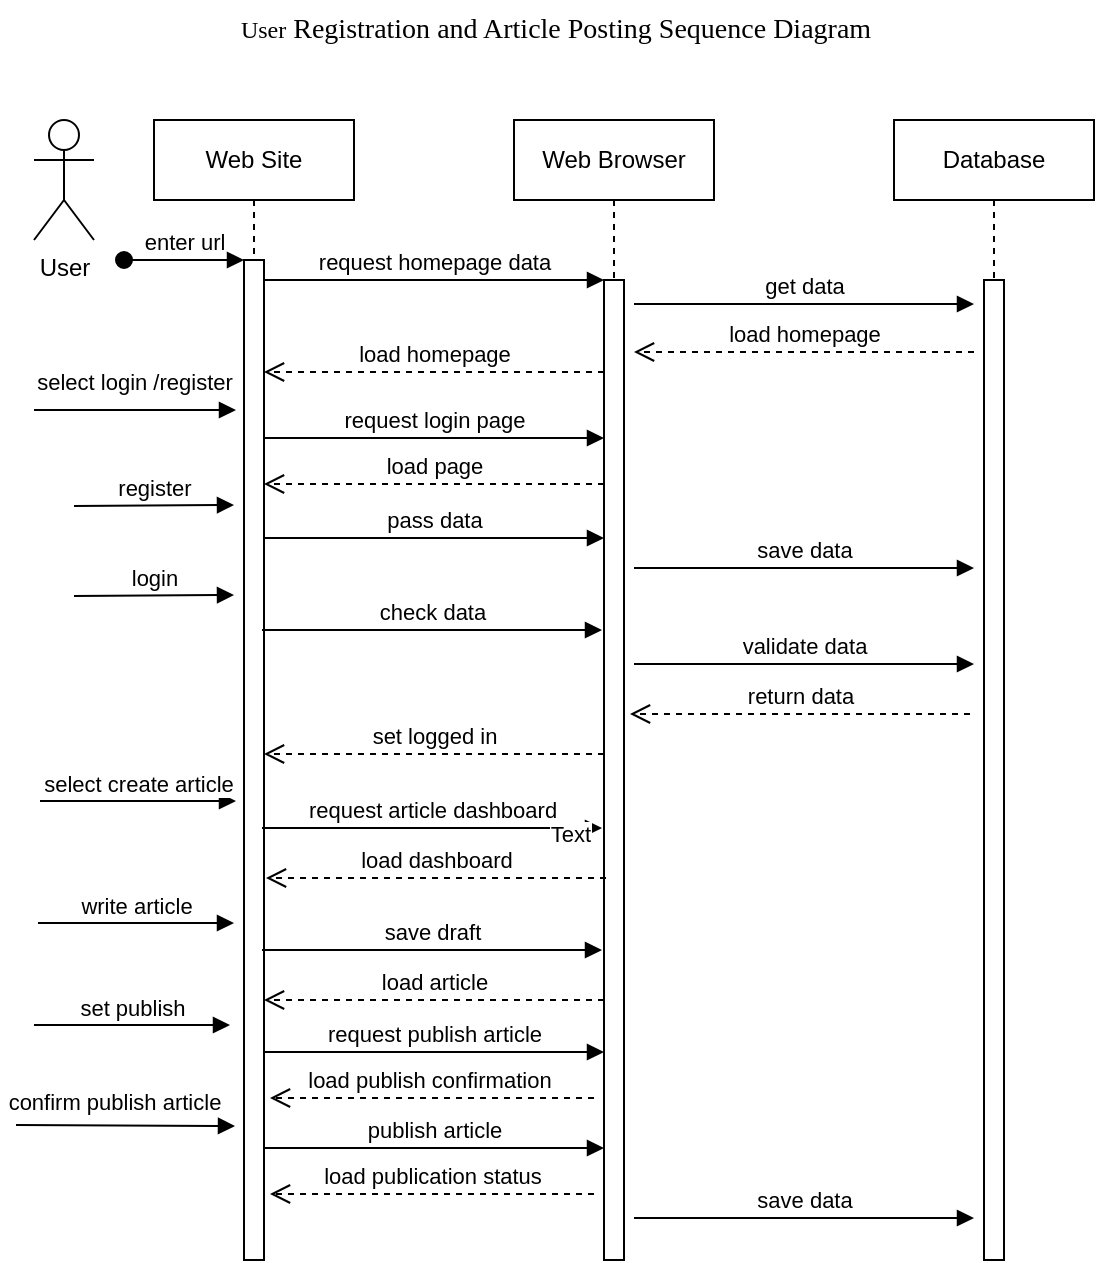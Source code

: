 <mxfile version="21.5.0" type="device">
  <diagram name="Page-1" id="2YBvvXClWsGukQMizWep">
    <mxGraphModel dx="1421" dy="884" grid="1" gridSize="10" guides="1" tooltips="1" connect="1" arrows="1" fold="1" page="1" pageScale="1" pageWidth="850" pageHeight="1100" math="0" shadow="0">
      <root>
        <mxCell id="0" />
        <mxCell id="1" parent="0" />
        <mxCell id="aM9ryv3xv72pqoxQDRHE-1" value="Web Site" style="shape=umlLifeline;perimeter=lifelinePerimeter;whiteSpace=wrap;html=1;container=0;dropTarget=0;collapsible=0;recursiveResize=0;outlineConnect=0;portConstraint=eastwest;newEdgeStyle={&quot;edgeStyle&quot;:&quot;elbowEdgeStyle&quot;,&quot;elbow&quot;:&quot;vertical&quot;,&quot;curved&quot;:0,&quot;rounded&quot;:0};" parent="1" vertex="1">
          <mxGeometry x="224" y="130" width="100" height="570" as="geometry" />
        </mxCell>
        <mxCell id="aM9ryv3xv72pqoxQDRHE-2" value="" style="html=1;points=[];perimeter=orthogonalPerimeter;outlineConnect=0;targetShapes=umlLifeline;portConstraint=eastwest;newEdgeStyle={&quot;edgeStyle&quot;:&quot;elbowEdgeStyle&quot;,&quot;elbow&quot;:&quot;vertical&quot;,&quot;curved&quot;:0,&quot;rounded&quot;:0};" parent="aM9ryv3xv72pqoxQDRHE-1" vertex="1">
          <mxGeometry x="45" y="70" width="10" height="500" as="geometry" />
        </mxCell>
        <mxCell id="aM9ryv3xv72pqoxQDRHE-3" value="enter url" style="html=1;verticalAlign=bottom;startArrow=oval;endArrow=block;startSize=8;edgeStyle=elbowEdgeStyle;elbow=vertical;curved=0;rounded=0;" parent="aM9ryv3xv72pqoxQDRHE-1" target="aM9ryv3xv72pqoxQDRHE-2" edge="1">
          <mxGeometry relative="1" as="geometry">
            <mxPoint x="-15" y="70" as="sourcePoint" />
          </mxGeometry>
        </mxCell>
        <mxCell id="aM9ryv3xv72pqoxQDRHE-5" value="Web Browser" style="shape=umlLifeline;perimeter=lifelinePerimeter;whiteSpace=wrap;html=1;container=0;dropTarget=0;collapsible=0;recursiveResize=0;outlineConnect=0;portConstraint=eastwest;newEdgeStyle={&quot;edgeStyle&quot;:&quot;elbowEdgeStyle&quot;,&quot;elbow&quot;:&quot;vertical&quot;,&quot;curved&quot;:0,&quot;rounded&quot;:0};" parent="1" vertex="1">
          <mxGeometry x="404" y="130" width="100" height="570" as="geometry" />
        </mxCell>
        <mxCell id="aM9ryv3xv72pqoxQDRHE-6" value="" style="html=1;points=[];perimeter=orthogonalPerimeter;outlineConnect=0;targetShapes=umlLifeline;portConstraint=eastwest;newEdgeStyle={&quot;edgeStyle&quot;:&quot;elbowEdgeStyle&quot;,&quot;elbow&quot;:&quot;vertical&quot;,&quot;curved&quot;:0,&quot;rounded&quot;:0};" parent="aM9ryv3xv72pqoxQDRHE-5" vertex="1">
          <mxGeometry x="45" y="80" width="10" height="490" as="geometry" />
        </mxCell>
        <mxCell id="aM9ryv3xv72pqoxQDRHE-7" value="request homepage data" style="html=1;verticalAlign=bottom;endArrow=block;edgeStyle=elbowEdgeStyle;elbow=vertical;curved=0;rounded=0;" parent="1" source="aM9ryv3xv72pqoxQDRHE-2" target="aM9ryv3xv72pqoxQDRHE-6" edge="1">
          <mxGeometry relative="1" as="geometry">
            <mxPoint x="379" y="220" as="sourcePoint" />
            <Array as="points">
              <mxPoint x="364" y="210" />
            </Array>
          </mxGeometry>
        </mxCell>
        <mxCell id="aM9ryv3xv72pqoxQDRHE-8" value="load homepage" style="html=1;verticalAlign=bottom;endArrow=open;dashed=1;endSize=8;edgeStyle=elbowEdgeStyle;elbow=vertical;curved=0;rounded=0;" parent="1" edge="1">
          <mxGeometry relative="1" as="geometry">
            <mxPoint x="279" y="256" as="targetPoint" />
            <Array as="points">
              <mxPoint x="394" y="256" />
              <mxPoint x="374" y="386" />
            </Array>
            <mxPoint x="449" y="256" as="sourcePoint" />
            <mxPoint as="offset" />
          </mxGeometry>
        </mxCell>
        <mxCell id="Gi1QT6MYqmU2EyoZUb-F-1" value="Database" style="shape=umlLifeline;perimeter=lifelinePerimeter;whiteSpace=wrap;html=1;container=0;dropTarget=0;collapsible=0;recursiveResize=0;outlineConnect=0;portConstraint=eastwest;newEdgeStyle={&quot;edgeStyle&quot;:&quot;elbowEdgeStyle&quot;,&quot;elbow&quot;:&quot;vertical&quot;,&quot;curved&quot;:0,&quot;rounded&quot;:0};" vertex="1" parent="1">
          <mxGeometry x="594" y="130" width="100" height="570" as="geometry" />
        </mxCell>
        <mxCell id="Gi1QT6MYqmU2EyoZUb-F-2" value="" style="html=1;points=[];perimeter=orthogonalPerimeter;outlineConnect=0;targetShapes=umlLifeline;portConstraint=eastwest;newEdgeStyle={&quot;edgeStyle&quot;:&quot;elbowEdgeStyle&quot;,&quot;elbow&quot;:&quot;vertical&quot;,&quot;curved&quot;:0,&quot;rounded&quot;:0};" vertex="1" parent="Gi1QT6MYqmU2EyoZUb-F-1">
          <mxGeometry x="45" y="80" width="10" height="490" as="geometry" />
        </mxCell>
        <mxCell id="Gi1QT6MYqmU2EyoZUb-F-3" value="load homepage" style="html=1;verticalAlign=bottom;endArrow=open;dashed=1;endSize=8;edgeStyle=elbowEdgeStyle;elbow=vertical;curved=0;rounded=0;" edge="1" parent="1">
          <mxGeometry relative="1" as="geometry">
            <mxPoint x="464" y="246" as="targetPoint" />
            <Array as="points">
              <mxPoint x="579" y="246" />
              <mxPoint x="559" y="376" />
            </Array>
            <mxPoint x="634" y="246" as="sourcePoint" />
            <mxPoint as="offset" />
          </mxGeometry>
        </mxCell>
        <mxCell id="Gi1QT6MYqmU2EyoZUb-F-4" value="get data" style="html=1;verticalAlign=bottom;endArrow=block;edgeStyle=elbowEdgeStyle;elbow=vertical;curved=0;rounded=0;" edge="1" parent="1">
          <mxGeometry relative="1" as="geometry">
            <mxPoint x="464" y="222" as="sourcePoint" />
            <Array as="points">
              <mxPoint x="549" y="222" />
            </Array>
            <mxPoint x="634" y="222" as="targetPoint" />
          </mxGeometry>
        </mxCell>
        <mxCell id="Gi1QT6MYqmU2EyoZUb-F-5" value="select login /register" style="html=1;verticalAlign=bottom;endArrow=block;edgeStyle=elbowEdgeStyle;elbow=vertical;curved=0;rounded=0;" edge="1" parent="1">
          <mxGeometry x="-0.015" y="5" relative="1" as="geometry">
            <mxPoint x="164" y="275" as="sourcePoint" />
            <Array as="points" />
            <mxPoint x="265" y="274.5" as="targetPoint" />
            <mxPoint as="offset" />
          </mxGeometry>
        </mxCell>
        <mxCell id="Gi1QT6MYqmU2EyoZUb-F-6" value="request login page" style="html=1;verticalAlign=bottom;endArrow=block;edgeStyle=elbowEdgeStyle;elbow=vertical;curved=0;rounded=0;" edge="1" parent="1">
          <mxGeometry relative="1" as="geometry">
            <mxPoint x="279" y="289" as="sourcePoint" />
            <Array as="points">
              <mxPoint x="364" y="289" />
            </Array>
            <mxPoint x="449" y="289" as="targetPoint" />
          </mxGeometry>
        </mxCell>
        <mxCell id="Gi1QT6MYqmU2EyoZUb-F-7" value="load page" style="html=1;verticalAlign=bottom;endArrow=open;dashed=1;endSize=8;edgeStyle=elbowEdgeStyle;elbow=vertical;curved=0;rounded=0;" edge="1" parent="1">
          <mxGeometry relative="1" as="geometry">
            <mxPoint x="279" y="312" as="targetPoint" />
            <Array as="points">
              <mxPoint x="394" y="312" />
              <mxPoint x="374" y="442" />
            </Array>
            <mxPoint x="449" y="312" as="sourcePoint" />
            <mxPoint as="offset" />
          </mxGeometry>
        </mxCell>
        <mxCell id="Gi1QT6MYqmU2EyoZUb-F-8" value="register" style="html=1;verticalAlign=bottom;endArrow=block;edgeStyle=elbowEdgeStyle;elbow=vertical;curved=0;rounded=0;" edge="1" parent="1">
          <mxGeometry relative="1" as="geometry">
            <mxPoint x="184" y="323" as="sourcePoint" />
            <Array as="points">
              <mxPoint x="179" y="322.5" />
            </Array>
            <mxPoint x="264" y="322.5" as="targetPoint" />
          </mxGeometry>
        </mxCell>
        <mxCell id="Gi1QT6MYqmU2EyoZUb-F-9" value="pass data" style="html=1;verticalAlign=bottom;endArrow=block;edgeStyle=elbowEdgeStyle;elbow=vertical;curved=0;rounded=0;" edge="1" parent="1">
          <mxGeometry relative="1" as="geometry">
            <mxPoint x="279" y="339" as="sourcePoint" />
            <Array as="points">
              <mxPoint x="364" y="339" />
            </Array>
            <mxPoint x="449" y="339" as="targetPoint" />
          </mxGeometry>
        </mxCell>
        <mxCell id="Gi1QT6MYqmU2EyoZUb-F-10" value="save data" style="html=1;verticalAlign=bottom;endArrow=block;edgeStyle=elbowEdgeStyle;elbow=vertical;curved=0;rounded=0;" edge="1" parent="1">
          <mxGeometry relative="1" as="geometry">
            <mxPoint x="464" y="354" as="sourcePoint" />
            <Array as="points">
              <mxPoint x="549" y="354" />
            </Array>
            <mxPoint x="634" y="354" as="targetPoint" />
          </mxGeometry>
        </mxCell>
        <mxCell id="Gi1QT6MYqmU2EyoZUb-F-11" value="login" style="html=1;verticalAlign=bottom;endArrow=block;edgeStyle=elbowEdgeStyle;elbow=vertical;curved=0;rounded=0;" edge="1" parent="1">
          <mxGeometry relative="1" as="geometry">
            <mxPoint x="184" y="368" as="sourcePoint" />
            <Array as="points">
              <mxPoint x="179" y="367.5" />
            </Array>
            <mxPoint x="264" y="367.5" as="targetPoint" />
          </mxGeometry>
        </mxCell>
        <mxCell id="Gi1QT6MYqmU2EyoZUb-F-12" value="check data" style="html=1;verticalAlign=bottom;endArrow=block;edgeStyle=elbowEdgeStyle;elbow=vertical;curved=0;rounded=0;" edge="1" parent="1">
          <mxGeometry relative="1" as="geometry">
            <mxPoint x="278" y="385" as="sourcePoint" />
            <Array as="points">
              <mxPoint x="363" y="385" />
            </Array>
            <mxPoint x="448" y="385" as="targetPoint" />
          </mxGeometry>
        </mxCell>
        <mxCell id="Gi1QT6MYqmU2EyoZUb-F-14" value="validate data" style="html=1;verticalAlign=bottom;endArrow=block;edgeStyle=elbowEdgeStyle;elbow=vertical;curved=0;rounded=0;" edge="1" parent="1">
          <mxGeometry relative="1" as="geometry">
            <mxPoint x="464" y="402" as="sourcePoint" />
            <Array as="points">
              <mxPoint x="549" y="402" />
            </Array>
            <mxPoint x="634" y="402" as="targetPoint" />
          </mxGeometry>
        </mxCell>
        <mxCell id="Gi1QT6MYqmU2EyoZUb-F-15" value="return data" style="html=1;verticalAlign=bottom;endArrow=open;dashed=1;endSize=8;edgeStyle=elbowEdgeStyle;elbow=vertical;curved=0;rounded=0;" edge="1" parent="1">
          <mxGeometry relative="1" as="geometry">
            <mxPoint x="462" y="427" as="targetPoint" />
            <Array as="points">
              <mxPoint x="577" y="427" />
              <mxPoint x="557" y="557" />
            </Array>
            <mxPoint x="632" y="427" as="sourcePoint" />
            <mxPoint as="offset" />
          </mxGeometry>
        </mxCell>
        <mxCell id="Gi1QT6MYqmU2EyoZUb-F-16" value="set logged in" style="html=1;verticalAlign=bottom;endArrow=open;dashed=1;endSize=8;edgeStyle=elbowEdgeStyle;elbow=vertical;curved=0;rounded=0;" edge="1" parent="1">
          <mxGeometry relative="1" as="geometry">
            <mxPoint x="279" y="447" as="targetPoint" />
            <Array as="points">
              <mxPoint x="394" y="447" />
              <mxPoint x="374" y="577" />
            </Array>
            <mxPoint x="449" y="447" as="sourcePoint" />
            <mxPoint as="offset" />
          </mxGeometry>
        </mxCell>
        <mxCell id="Gi1QT6MYqmU2EyoZUb-F-19" value="select create article" style="html=1;verticalAlign=bottom;endArrow=block;edgeStyle=elbowEdgeStyle;elbow=vertical;curved=0;rounded=0;" edge="1" parent="1">
          <mxGeometry x="-0.015" relative="1" as="geometry">
            <mxPoint x="167" y="470.5" as="sourcePoint" />
            <Array as="points" />
            <mxPoint x="265" y="470" as="targetPoint" />
            <mxPoint as="offset" />
          </mxGeometry>
        </mxCell>
        <mxCell id="Gi1QT6MYqmU2EyoZUb-F-20" value="request article dashboard" style="html=1;verticalAlign=bottom;endArrow=block;edgeStyle=elbowEdgeStyle;elbow=vertical;curved=0;rounded=0;" edge="1" parent="1">
          <mxGeometry relative="1" as="geometry">
            <mxPoint x="278" y="484" as="sourcePoint" />
            <Array as="points">
              <mxPoint x="363" y="484" />
            </Array>
            <mxPoint x="448" y="484" as="targetPoint" />
          </mxGeometry>
        </mxCell>
        <mxCell id="Gi1QT6MYqmU2EyoZUb-F-36" value="Text" style="edgeLabel;html=1;align=center;verticalAlign=middle;resizable=0;points=[];" vertex="1" connectable="0" parent="Gi1QT6MYqmU2EyoZUb-F-20">
          <mxGeometry x="0.81" y="-3" relative="1" as="geometry">
            <mxPoint as="offset" />
          </mxGeometry>
        </mxCell>
        <mxCell id="Gi1QT6MYqmU2EyoZUb-F-21" value="load dashboard" style="html=1;verticalAlign=bottom;endArrow=open;dashed=1;endSize=8;edgeStyle=elbowEdgeStyle;elbow=vertical;curved=0;rounded=0;" edge="1" parent="1">
          <mxGeometry relative="1" as="geometry">
            <mxPoint x="280" y="509" as="targetPoint" />
            <Array as="points">
              <mxPoint x="395" y="509" />
              <mxPoint x="375" y="639" />
            </Array>
            <mxPoint x="450" y="509" as="sourcePoint" />
            <mxPoint as="offset" />
          </mxGeometry>
        </mxCell>
        <mxCell id="Gi1QT6MYqmU2EyoZUb-F-22" value="write article" style="html=1;verticalAlign=bottom;endArrow=block;edgeStyle=elbowEdgeStyle;elbow=vertical;curved=0;rounded=0;" edge="1" parent="1">
          <mxGeometry x="-0.015" relative="1" as="geometry">
            <mxPoint x="166" y="531.5" as="sourcePoint" />
            <Array as="points" />
            <mxPoint x="264" y="531" as="targetPoint" />
            <mxPoint as="offset" />
          </mxGeometry>
        </mxCell>
        <mxCell id="Gi1QT6MYqmU2EyoZUb-F-23" value="save draft" style="html=1;verticalAlign=bottom;endArrow=block;edgeStyle=elbowEdgeStyle;elbow=vertical;curved=0;rounded=0;" edge="1" parent="1">
          <mxGeometry relative="1" as="geometry">
            <mxPoint x="278" y="545" as="sourcePoint" />
            <Array as="points">
              <mxPoint x="363" y="545" />
            </Array>
            <mxPoint x="448" y="545" as="targetPoint" />
          </mxGeometry>
        </mxCell>
        <mxCell id="Gi1QT6MYqmU2EyoZUb-F-24" value="load article" style="html=1;verticalAlign=bottom;endArrow=open;dashed=1;endSize=8;edgeStyle=elbowEdgeStyle;elbow=vertical;curved=0;rounded=0;" edge="1" parent="1">
          <mxGeometry relative="1" as="geometry">
            <mxPoint x="279" y="570" as="targetPoint" />
            <Array as="points">
              <mxPoint x="394" y="570" />
              <mxPoint x="374" y="700" />
            </Array>
            <mxPoint x="449" y="570" as="sourcePoint" />
            <mxPoint as="offset" />
          </mxGeometry>
        </mxCell>
        <mxCell id="Gi1QT6MYqmU2EyoZUb-F-25" value="set publish" style="html=1;verticalAlign=bottom;endArrow=block;edgeStyle=elbowEdgeStyle;elbow=vertical;curved=0;rounded=0;" edge="1" parent="1">
          <mxGeometry x="-0.015" relative="1" as="geometry">
            <mxPoint x="164" y="582.5" as="sourcePoint" />
            <Array as="points" />
            <mxPoint x="262" y="582" as="targetPoint" />
            <mxPoint as="offset" />
          </mxGeometry>
        </mxCell>
        <mxCell id="Gi1QT6MYqmU2EyoZUb-F-27" value="request publish article" style="html=1;verticalAlign=bottom;endArrow=block;edgeStyle=elbowEdgeStyle;elbow=vertical;curved=0;rounded=0;" edge="1" parent="1">
          <mxGeometry relative="1" as="geometry">
            <mxPoint x="279" y="596" as="sourcePoint" />
            <Array as="points">
              <mxPoint x="364" y="596" />
            </Array>
            <mxPoint x="449" y="596" as="targetPoint" />
          </mxGeometry>
        </mxCell>
        <mxCell id="Gi1QT6MYqmU2EyoZUb-F-28" value="load publish confirmation&amp;nbsp;" style="html=1;verticalAlign=bottom;endArrow=open;dashed=1;endSize=8;edgeStyle=elbowEdgeStyle;elbow=vertical;curved=0;rounded=0;" edge="1" parent="1">
          <mxGeometry relative="1" as="geometry">
            <mxPoint x="282" y="619" as="targetPoint" />
            <Array as="points">
              <mxPoint x="397" y="619" />
              <mxPoint x="377" y="749" />
            </Array>
            <mxPoint x="444" y="619" as="sourcePoint" />
            <mxPoint as="offset" />
          </mxGeometry>
        </mxCell>
        <mxCell id="Gi1QT6MYqmU2EyoZUb-F-29" value="confirm publish article" style="html=1;verticalAlign=bottom;endArrow=block;edgeStyle=elbowEdgeStyle;elbow=vertical;curved=0;rounded=0;" edge="1" parent="1">
          <mxGeometry x="-0.1" y="3" relative="1" as="geometry">
            <mxPoint x="155" y="632.5" as="sourcePoint" />
            <Array as="points">
              <mxPoint x="145" y="633" />
            </Array>
            <mxPoint x="264.5" y="633" as="targetPoint" />
            <mxPoint as="offset" />
          </mxGeometry>
        </mxCell>
        <mxCell id="Gi1QT6MYqmU2EyoZUb-F-30" value="publish article" style="html=1;verticalAlign=bottom;endArrow=block;edgeStyle=elbowEdgeStyle;elbow=vertical;curved=0;rounded=0;" edge="1" parent="1">
          <mxGeometry relative="1" as="geometry">
            <mxPoint x="279" y="644" as="sourcePoint" />
            <Array as="points">
              <mxPoint x="364" y="644" />
            </Array>
            <mxPoint x="449" y="644" as="targetPoint" />
          </mxGeometry>
        </mxCell>
        <mxCell id="Gi1QT6MYqmU2EyoZUb-F-31" value="load publication status" style="html=1;verticalAlign=bottom;endArrow=open;dashed=1;endSize=8;edgeStyle=elbowEdgeStyle;elbow=vertical;curved=0;rounded=0;" edge="1" parent="1">
          <mxGeometry relative="1" as="geometry">
            <mxPoint x="282" y="667" as="targetPoint" />
            <Array as="points">
              <mxPoint x="397" y="667" />
              <mxPoint x="377" y="797" />
            </Array>
            <mxPoint x="444" y="667" as="sourcePoint" />
            <mxPoint as="offset" />
          </mxGeometry>
        </mxCell>
        <mxCell id="Gi1QT6MYqmU2EyoZUb-F-32" value="save data" style="html=1;verticalAlign=bottom;endArrow=block;edgeStyle=elbowEdgeStyle;elbow=vertical;curved=0;rounded=0;" edge="1" parent="1">
          <mxGeometry relative="1" as="geometry">
            <mxPoint x="464" y="679" as="sourcePoint" />
            <Array as="points">
              <mxPoint x="549" y="679" />
            </Array>
            <mxPoint x="634" y="679" as="targetPoint" />
          </mxGeometry>
        </mxCell>
        <mxCell id="Gi1QT6MYqmU2EyoZUb-F-33" value="User" style="shape=umlActor;verticalLabelPosition=bottom;verticalAlign=top;html=1;outlineConnect=0;" vertex="1" parent="1">
          <mxGeometry x="164" y="130" width="30" height="60" as="geometry" />
        </mxCell>
        <mxCell id="Gi1QT6MYqmU2EyoZUb-F-35" value="&lt;font face=&quot;Times New Roman&quot;&gt;User&lt;span style=&quot;font-size: 14px; text-align: left;&quot;&gt; &lt;/span&gt;&lt;span style=&quot;border: 0px solid rgb(217, 217, 227); box-sizing: border-box; --tw-border-spacing-x: 0; --tw-border-spacing-y: 0; --tw-translate-x: 0; --tw-translate-y: 0; --tw-rotate: 0; --tw-skew-x: 0; --tw-skew-y: 0; --tw-scale-x: 1; --tw-scale-y: 1; --tw-pan-x: ; --tw-pan-y: ; --tw-pinch-zoom: ; --tw-scroll-snap-strictness: proximity; --tw-gradient-from-position: ; --tw-gradient-via-position: ; --tw-gradient-to-position: ; --tw-ordinal: ; --tw-slashed-zero: ; --tw-numeric-figure: ; --tw-numeric-spacing: ; --tw-numeric-fraction: ; --tw-ring-inset: ; --tw-ring-offset-width: 0px; --tw-ring-offset-color: #fff; --tw-ring-color: rgba(69,89,164,.5); --tw-ring-offset-shadow: 0 0 transparent; --tw-ring-shadow: 0 0 transparent; --tw-shadow: 0 0 transparent; --tw-shadow-colored: 0 0 transparent; --tw-blur: ; --tw-brightness: ; --tw-contrast: ; --tw-grayscale: ; --tw-hue-rotate: ; --tw-invert: ; --tw-saturate: ; --tw-sepia: ; --tw-drop-shadow: ; --tw-backdrop-blur: ; --tw-backdrop-brightness: ; --tw-backdrop-contrast: ; --tw-backdrop-grayscale: ; --tw-backdrop-hue-rotate: ; --tw-backdrop-invert: ; --tw-backdrop-opacity: ; --tw-backdrop-saturate: ; --tw-backdrop-sepia: ; font-size: 14px; text-align: left;&quot; class=&quot;hljs-string&quot;&gt;Registration&lt;/span&gt;&lt;span style=&quot;font-size: 14px; text-align: left;&quot;&gt; &lt;/span&gt;&lt;span style=&quot;border: 0px solid rgb(217, 217, 227); box-sizing: border-box; --tw-border-spacing-x: 0; --tw-border-spacing-y: 0; --tw-translate-x: 0; --tw-translate-y: 0; --tw-rotate: 0; --tw-skew-x: 0; --tw-skew-y: 0; --tw-scale-x: 1; --tw-scale-y: 1; --tw-pan-x: ; --tw-pan-y: ; --tw-pinch-zoom: ; --tw-scroll-snap-strictness: proximity; --tw-gradient-from-position: ; --tw-gradient-via-position: ; --tw-gradient-to-position: ; --tw-ordinal: ; --tw-slashed-zero: ; --tw-numeric-figure: ; --tw-numeric-spacing: ; --tw-numeric-fraction: ; --tw-ring-inset: ; --tw-ring-offset-width: 0px; --tw-ring-offset-color: #fff; --tw-ring-color: rgba(69,89,164,.5); --tw-ring-offset-shadow: 0 0 transparent; --tw-ring-shadow: 0 0 transparent; --tw-shadow: 0 0 transparent; --tw-shadow-colored: 0 0 transparent; --tw-blur: ; --tw-brightness: ; --tw-contrast: ; --tw-grayscale: ; --tw-hue-rotate: ; --tw-invert: ; --tw-saturate: ; --tw-sepia: ; --tw-drop-shadow: ; --tw-backdrop-blur: ; --tw-backdrop-brightness: ; --tw-backdrop-contrast: ; --tw-backdrop-grayscale: ; --tw-backdrop-hue-rotate: ; --tw-backdrop-invert: ; --tw-backdrop-opacity: ; --tw-backdrop-saturate: ; --tw-backdrop-sepia: ; font-size: 14px; text-align: left;&quot; class=&quot;hljs-string&quot;&gt;and&lt;/span&gt;&lt;span style=&quot;font-size: 14px; text-align: left;&quot;&gt; &lt;/span&gt;&lt;span style=&quot;border: 0px solid rgb(217, 217, 227); box-sizing: border-box; --tw-border-spacing-x: 0; --tw-border-spacing-y: 0; --tw-translate-x: 0; --tw-translate-y: 0; --tw-rotate: 0; --tw-skew-x: 0; --tw-skew-y: 0; --tw-scale-x: 1; --tw-scale-y: 1; --tw-pan-x: ; --tw-pan-y: ; --tw-pinch-zoom: ; --tw-scroll-snap-strictness: proximity; --tw-gradient-from-position: ; --tw-gradient-via-position: ; --tw-gradient-to-position: ; --tw-ordinal: ; --tw-slashed-zero: ; --tw-numeric-figure: ; --tw-numeric-spacing: ; --tw-numeric-fraction: ; --tw-ring-inset: ; --tw-ring-offset-width: 0px; --tw-ring-offset-color: #fff; --tw-ring-color: rgba(69,89,164,.5); --tw-ring-offset-shadow: 0 0 transparent; --tw-ring-shadow: 0 0 transparent; --tw-shadow: 0 0 transparent; --tw-shadow-colored: 0 0 transparent; --tw-blur: ; --tw-brightness: ; --tw-contrast: ; --tw-grayscale: ; --tw-hue-rotate: ; --tw-invert: ; --tw-saturate: ; --tw-sepia: ; --tw-drop-shadow: ; --tw-backdrop-blur: ; --tw-backdrop-brightness: ; --tw-backdrop-contrast: ; --tw-backdrop-grayscale: ; --tw-backdrop-hue-rotate: ; --tw-backdrop-invert: ; --tw-backdrop-opacity: ; --tw-backdrop-saturate: ; --tw-backdrop-sepia: ; font-size: 14px; text-align: left;&quot; class=&quot;hljs-string&quot;&gt;Article&lt;/span&gt;&lt;span style=&quot;font-size: 14px; text-align: left;&quot;&gt; &lt;/span&gt;&lt;span style=&quot;border: 0px solid rgb(217, 217, 227); box-sizing: border-box; --tw-border-spacing-x: 0; --tw-border-spacing-y: 0; --tw-translate-x: 0; --tw-translate-y: 0; --tw-rotate: 0; --tw-skew-x: 0; --tw-skew-y: 0; --tw-scale-x: 1; --tw-scale-y: 1; --tw-pan-x: ; --tw-pan-y: ; --tw-pinch-zoom: ; --tw-scroll-snap-strictness: proximity; --tw-gradient-from-position: ; --tw-gradient-via-position: ; --tw-gradient-to-position: ; --tw-ordinal: ; --tw-slashed-zero: ; --tw-numeric-figure: ; --tw-numeric-spacing: ; --tw-numeric-fraction: ; --tw-ring-inset: ; --tw-ring-offset-width: 0px; --tw-ring-offset-color: #fff; --tw-ring-color: rgba(69,89,164,.5); --tw-ring-offset-shadow: 0 0 transparent; --tw-ring-shadow: 0 0 transparent; --tw-shadow: 0 0 transparent; --tw-shadow-colored: 0 0 transparent; --tw-blur: ; --tw-brightness: ; --tw-contrast: ; --tw-grayscale: ; --tw-hue-rotate: ; --tw-invert: ; --tw-saturate: ; --tw-sepia: ; --tw-drop-shadow: ; --tw-backdrop-blur: ; --tw-backdrop-brightness: ; --tw-backdrop-contrast: ; --tw-backdrop-grayscale: ; --tw-backdrop-hue-rotate: ; --tw-backdrop-invert: ; --tw-backdrop-opacity: ; --tw-backdrop-saturate: ; --tw-backdrop-sepia: ; font-size: 14px; text-align: left;&quot; class=&quot;hljs-string&quot;&gt;Posting&lt;/span&gt;&lt;span style=&quot;font-size: 14px; text-align: left;&quot;&gt; &lt;/span&gt;&lt;span style=&quot;border: 0px solid rgb(217, 217, 227); box-sizing: border-box; --tw-border-spacing-x: 0; --tw-border-spacing-y: 0; --tw-translate-x: 0; --tw-translate-y: 0; --tw-rotate: 0; --tw-skew-x: 0; --tw-skew-y: 0; --tw-scale-x: 1; --tw-scale-y: 1; --tw-pan-x: ; --tw-pan-y: ; --tw-pinch-zoom: ; --tw-scroll-snap-strictness: proximity; --tw-gradient-from-position: ; --tw-gradient-via-position: ; --tw-gradient-to-position: ; --tw-ordinal: ; --tw-slashed-zero: ; --tw-numeric-figure: ; --tw-numeric-spacing: ; --tw-numeric-fraction: ; --tw-ring-inset: ; --tw-ring-offset-width: 0px; --tw-ring-offset-color: #fff; --tw-ring-color: rgba(69,89,164,.5); --tw-ring-offset-shadow: 0 0 transparent; --tw-ring-shadow: 0 0 transparent; --tw-shadow: 0 0 transparent; --tw-shadow-colored: 0 0 transparent; --tw-blur: ; --tw-brightness: ; --tw-contrast: ; --tw-grayscale: ; --tw-hue-rotate: ; --tw-invert: ; --tw-saturate: ; --tw-sepia: ; --tw-drop-shadow: ; --tw-backdrop-blur: ; --tw-backdrop-brightness: ; --tw-backdrop-contrast: ; --tw-backdrop-grayscale: ; --tw-backdrop-hue-rotate: ; --tw-backdrop-invert: ; --tw-backdrop-opacity: ; --tw-backdrop-saturate: ; --tw-backdrop-sepia: ; font-size: 14px; text-align: left;&quot; class=&quot;hljs-string&quot;&gt;Sequence&lt;/span&gt;&lt;span style=&quot;font-size: 14px; text-align: left;&quot;&gt; &lt;/span&gt;&lt;span style=&quot;border: 0px solid rgb(217, 217, 227); box-sizing: border-box; --tw-border-spacing-x: 0; --tw-border-spacing-y: 0; --tw-translate-x: 0; --tw-translate-y: 0; --tw-rotate: 0; --tw-skew-x: 0; --tw-skew-y: 0; --tw-scale-x: 1; --tw-scale-y: 1; --tw-pan-x: ; --tw-pan-y: ; --tw-pinch-zoom: ; --tw-scroll-snap-strictness: proximity; --tw-gradient-from-position: ; --tw-gradient-via-position: ; --tw-gradient-to-position: ; --tw-ordinal: ; --tw-slashed-zero: ; --tw-numeric-figure: ; --tw-numeric-spacing: ; --tw-numeric-fraction: ; --tw-ring-inset: ; --tw-ring-offset-width: 0px; --tw-ring-offset-color: #fff; --tw-ring-color: rgba(69,89,164,.5); --tw-ring-offset-shadow: 0 0 transparent; --tw-ring-shadow: 0 0 transparent; --tw-shadow: 0 0 transparent; --tw-shadow-colored: 0 0 transparent; --tw-blur: ; --tw-brightness: ; --tw-contrast: ; --tw-grayscale: ; --tw-hue-rotate: ; --tw-invert: ; --tw-saturate: ; --tw-sepia: ; --tw-drop-shadow: ; --tw-backdrop-blur: ; --tw-backdrop-brightness: ; --tw-backdrop-contrast: ; --tw-backdrop-grayscale: ; --tw-backdrop-hue-rotate: ; --tw-backdrop-invert: ; --tw-backdrop-opacity: ; --tw-backdrop-saturate: ; --tw-backdrop-sepia: ; font-size: 14px; text-align: left;&quot; class=&quot;hljs-string&quot;&gt;Diagram&lt;/span&gt;&lt;/font&gt;" style="text;html=1;strokeColor=none;fillColor=none;align=center;verticalAlign=middle;whiteSpace=wrap;rounded=0;labelBackgroundColor=none;" vertex="1" parent="1">
          <mxGeometry x="210" y="70" width="430" height="30" as="geometry" />
        </mxCell>
      </root>
    </mxGraphModel>
  </diagram>
</mxfile>

